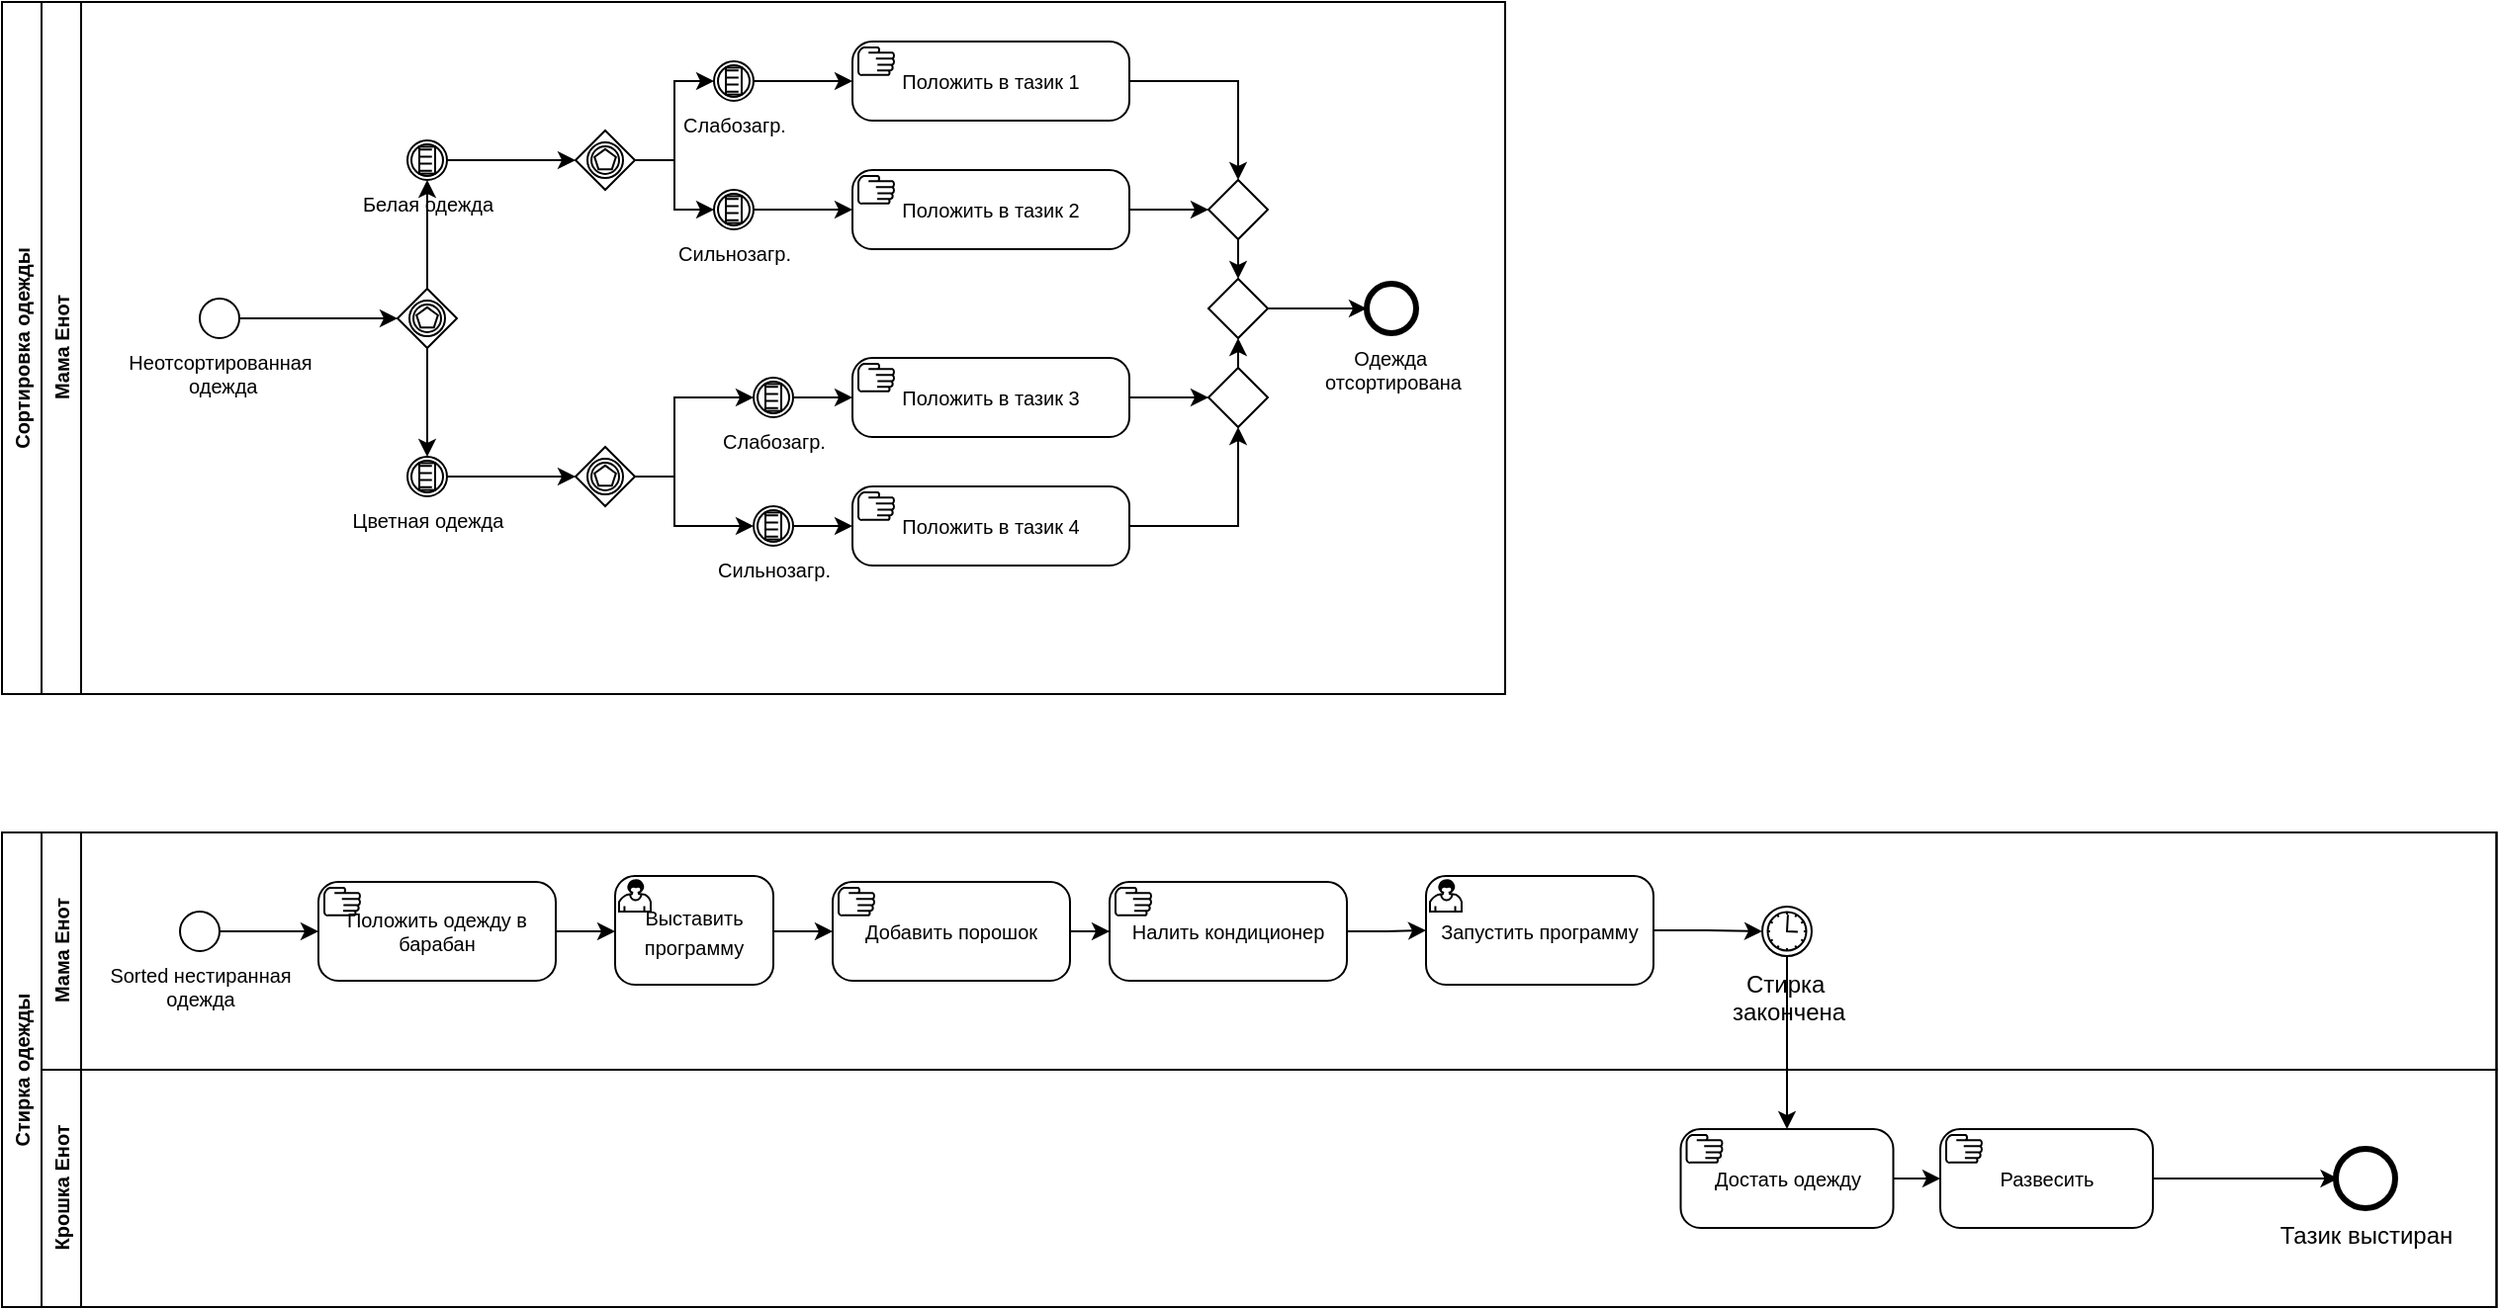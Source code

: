 <mxfile version="22.0.8" type="device">
  <diagram name="Страница — 1" id="QpXZ1xcy-4r-vBS7wL05">
    <mxGraphModel dx="1612" dy="837" grid="1" gridSize="10" guides="1" tooltips="1" connect="1" arrows="1" fold="1" page="1" pageScale="1" pageWidth="827" pageHeight="1169" math="0" shadow="0">
      <root>
        <mxCell id="0" />
        <mxCell id="1" parent="0" />
        <mxCell id="2GbZv-P4W4ZcHHJ4Q60G-1" value="Сортировка одежды&lt;br style=&quot;font-size: 10px;&quot;&gt;" style="swimlane;html=1;childLayout=stackLayout;resizeParent=1;resizeParentMax=0;horizontal=0;startSize=20;horizontalStack=0;whiteSpace=wrap;fontSize=10;" parent="1" vertex="1">
          <mxGeometry x="90" y="290" width="760" height="350" as="geometry" />
        </mxCell>
        <mxCell id="2GbZv-P4W4ZcHHJ4Q60G-2" value="Мама Енот&lt;br style=&quot;font-size: 10px;&quot;&gt;" style="swimlane;html=1;startSize=20;horizontal=0;fontSize=10;" parent="2GbZv-P4W4ZcHHJ4Q60G-1" vertex="1">
          <mxGeometry x="20" width="740" height="350" as="geometry" />
        </mxCell>
        <mxCell id="2GbZv-P4W4ZcHHJ4Q60G-7" style="edgeStyle=orthogonalEdgeStyle;rounded=0;orthogonalLoop=1;jettySize=auto;html=1;fontSize=10;" parent="2GbZv-P4W4ZcHHJ4Q60G-2" source="2GbZv-P4W4ZcHHJ4Q60G-5" target="2GbZv-P4W4ZcHHJ4Q60G-6" edge="1">
          <mxGeometry relative="1" as="geometry" />
        </mxCell>
        <mxCell id="2GbZv-P4W4ZcHHJ4Q60G-5" value="Неотсортированная&lt;br style=&quot;font-size: 10px;&quot;&gt;&amp;nbsp;одежда" style="points=[[0.145,0.145,0],[0.5,0,0],[0.855,0.145,0],[1,0.5,0],[0.855,0.855,0],[0.5,1,0],[0.145,0.855,0],[0,0.5,0]];shape=mxgraph.bpmn.event;html=1;verticalLabelPosition=bottom;labelBackgroundColor=#ffffff;verticalAlign=top;align=center;perimeter=ellipsePerimeter;outlineConnect=0;aspect=fixed;outline=standard;symbol=general;fontSize=10;" parent="2GbZv-P4W4ZcHHJ4Q60G-2" vertex="1">
          <mxGeometry x="80" y="150" width="20" height="20" as="geometry" />
        </mxCell>
        <mxCell id="2GbZv-P4W4ZcHHJ4Q60G-6" value="" style="points=[[0.25,0.25,0],[0.5,0,0],[0.75,0.25,0],[1,0.5,0],[0.75,0.75,0],[0.5,1,0],[0.25,0.75,0],[0,0.5,0]];shape=mxgraph.bpmn.gateway2;html=1;verticalLabelPosition=bottom;labelBackgroundColor=#ffffff;verticalAlign=top;align=center;perimeter=rhombusPerimeter;outlineConnect=0;outline=catching;symbol=multiple;fontSize=10;" parent="2GbZv-P4W4ZcHHJ4Q60G-2" vertex="1">
          <mxGeometry x="180" y="145" width="30" height="30" as="geometry" />
        </mxCell>
        <mxCell id="2GbZv-P4W4ZcHHJ4Q60G-8" value="Белая одежда" style="points=[[0.145,0.145,0],[0.5,0,0],[0.855,0.145,0],[1,0.5,0],[0.855,0.855,0],[0.5,1,0],[0.145,0.855,0],[0,0.5,0]];shape=mxgraph.bpmn.event;html=1;verticalLabelPosition=bottom;labelBackgroundColor=#ffffff;verticalAlign=top;align=center;perimeter=ellipsePerimeter;outlineConnect=0;aspect=fixed;outline=catching;symbol=conditional;fontSize=10;" parent="2GbZv-P4W4ZcHHJ4Q60G-2" vertex="1">
          <mxGeometry x="185" y="70" width="20" height="20" as="geometry" />
        </mxCell>
        <mxCell id="2GbZv-P4W4ZcHHJ4Q60G-9" style="edgeStyle=orthogonalEdgeStyle;rounded=0;orthogonalLoop=1;jettySize=auto;html=1;entryX=0.5;entryY=1;entryDx=0;entryDy=0;entryPerimeter=0;fontSize=10;" parent="2GbZv-P4W4ZcHHJ4Q60G-2" source="2GbZv-P4W4ZcHHJ4Q60G-6" target="2GbZv-P4W4ZcHHJ4Q60G-8" edge="1">
          <mxGeometry relative="1" as="geometry" />
        </mxCell>
        <mxCell id="2GbZv-P4W4ZcHHJ4Q60G-10" value="Цветная одежда" style="points=[[0.145,0.145,0],[0.5,0,0],[0.855,0.145,0],[1,0.5,0],[0.855,0.855,0],[0.5,1,0],[0.145,0.855,0],[0,0.5,0]];shape=mxgraph.bpmn.event;html=1;verticalLabelPosition=bottom;labelBackgroundColor=#ffffff;verticalAlign=top;align=center;perimeter=ellipsePerimeter;outlineConnect=0;aspect=fixed;outline=catching;symbol=conditional;fontSize=10;" parent="2GbZv-P4W4ZcHHJ4Q60G-2" vertex="1">
          <mxGeometry x="185" y="230" width="20" height="20" as="geometry" />
        </mxCell>
        <mxCell id="2GbZv-P4W4ZcHHJ4Q60G-11" style="edgeStyle=orthogonalEdgeStyle;rounded=0;orthogonalLoop=1;jettySize=auto;html=1;entryX=0.5;entryY=0;entryDx=0;entryDy=0;entryPerimeter=0;fontSize=10;" parent="2GbZv-P4W4ZcHHJ4Q60G-2" source="2GbZv-P4W4ZcHHJ4Q60G-6" target="2GbZv-P4W4ZcHHJ4Q60G-10" edge="1">
          <mxGeometry relative="1" as="geometry" />
        </mxCell>
        <mxCell id="2GbZv-P4W4ZcHHJ4Q60G-12" value="" style="points=[[0.25,0.25,0],[0.5,0,0],[0.75,0.25,0],[1,0.5,0],[0.75,0.75,0],[0.5,1,0],[0.25,0.75,0],[0,0.5,0]];shape=mxgraph.bpmn.gateway2;html=1;verticalLabelPosition=bottom;labelBackgroundColor=#ffffff;verticalAlign=top;align=center;perimeter=rhombusPerimeter;outlineConnect=0;outline=catching;symbol=multiple;fontSize=10;" parent="2GbZv-P4W4ZcHHJ4Q60G-2" vertex="1">
          <mxGeometry x="270" y="225" width="30" height="30" as="geometry" />
        </mxCell>
        <mxCell id="2GbZv-P4W4ZcHHJ4Q60G-13" value="" style="points=[[0.25,0.25,0],[0.5,0,0],[0.75,0.25,0],[1,0.5,0],[0.75,0.75,0],[0.5,1,0],[0.25,0.75,0],[0,0.5,0]];shape=mxgraph.bpmn.gateway2;html=1;verticalLabelPosition=bottom;labelBackgroundColor=#ffffff;verticalAlign=top;align=center;perimeter=rhombusPerimeter;outlineConnect=0;outline=catching;symbol=multiple;fontSize=10;" parent="2GbZv-P4W4ZcHHJ4Q60G-2" vertex="1">
          <mxGeometry x="270" y="65" width="30" height="30" as="geometry" />
        </mxCell>
        <mxCell id="2GbZv-P4W4ZcHHJ4Q60G-14" style="edgeStyle=orthogonalEdgeStyle;rounded=0;orthogonalLoop=1;jettySize=auto;html=1;entryX=0;entryY=0.5;entryDx=0;entryDy=0;entryPerimeter=0;fontSize=10;" parent="2GbZv-P4W4ZcHHJ4Q60G-2" source="2GbZv-P4W4ZcHHJ4Q60G-8" target="2GbZv-P4W4ZcHHJ4Q60G-13" edge="1">
          <mxGeometry relative="1" as="geometry" />
        </mxCell>
        <mxCell id="2GbZv-P4W4ZcHHJ4Q60G-15" style="edgeStyle=orthogonalEdgeStyle;rounded=0;orthogonalLoop=1;jettySize=auto;html=1;entryX=0;entryY=0.5;entryDx=0;entryDy=0;entryPerimeter=0;fontSize=10;" parent="2GbZv-P4W4ZcHHJ4Q60G-2" source="2GbZv-P4W4ZcHHJ4Q60G-10" target="2GbZv-P4W4ZcHHJ4Q60G-12" edge="1">
          <mxGeometry relative="1" as="geometry" />
        </mxCell>
        <mxCell id="2GbZv-P4W4ZcHHJ4Q60G-29" style="edgeStyle=orthogonalEdgeStyle;rounded=0;orthogonalLoop=1;jettySize=auto;html=1;fontSize=10;" parent="2GbZv-P4W4ZcHHJ4Q60G-2" source="2GbZv-P4W4ZcHHJ4Q60G-16" target="2GbZv-P4W4ZcHHJ4Q60G-26" edge="1">
          <mxGeometry relative="1" as="geometry" />
        </mxCell>
        <mxCell id="2GbZv-P4W4ZcHHJ4Q60G-16" value="Слабозагр." style="points=[[0.145,0.145,0],[0.5,0,0],[0.855,0.145,0],[1,0.5,0],[0.855,0.855,0],[0.5,1,0],[0.145,0.855,0],[0,0.5,0]];shape=mxgraph.bpmn.event;html=1;verticalLabelPosition=bottom;labelBackgroundColor=#ffffff;verticalAlign=top;align=center;perimeter=ellipsePerimeter;outlineConnect=0;aspect=fixed;outline=catching;symbol=conditional;fontSize=10;" parent="2GbZv-P4W4ZcHHJ4Q60G-2" vertex="1">
          <mxGeometry x="340" y="30" width="20" height="20" as="geometry" />
        </mxCell>
        <mxCell id="2GbZv-P4W4ZcHHJ4Q60G-17" value="Сильнозагр." style="points=[[0.145,0.145,0],[0.5,0,0],[0.855,0.145,0],[1,0.5,0],[0.855,0.855,0],[0.5,1,0],[0.145,0.855,0],[0,0.5,0]];shape=mxgraph.bpmn.event;html=1;verticalLabelPosition=bottom;labelBackgroundColor=#ffffff;verticalAlign=top;align=center;perimeter=ellipsePerimeter;outlineConnect=0;aspect=fixed;outline=catching;symbol=conditional;fontSize=10;" parent="2GbZv-P4W4ZcHHJ4Q60G-2" vertex="1">
          <mxGeometry x="340" y="95" width="20" height="20" as="geometry" />
        </mxCell>
        <mxCell id="2GbZv-P4W4ZcHHJ4Q60G-18" value="Слабозагр." style="points=[[0.145,0.145,0],[0.5,0,0],[0.855,0.145,0],[1,0.5,0],[0.855,0.855,0],[0.5,1,0],[0.145,0.855,0],[0,0.5,0]];shape=mxgraph.bpmn.event;html=1;verticalLabelPosition=bottom;labelBackgroundColor=#ffffff;verticalAlign=top;align=center;perimeter=ellipsePerimeter;outlineConnect=0;aspect=fixed;outline=catching;symbol=conditional;fontSize=10;" parent="2GbZv-P4W4ZcHHJ4Q60G-2" vertex="1">
          <mxGeometry x="360" y="190" width="20" height="20" as="geometry" />
        </mxCell>
        <mxCell id="2GbZv-P4W4ZcHHJ4Q60G-19" value="Сильнозагр." style="points=[[0.145,0.145,0],[0.5,0,0],[0.855,0.145,0],[1,0.5,0],[0.855,0.855,0],[0.5,1,0],[0.145,0.855,0],[0,0.5,0]];shape=mxgraph.bpmn.event;html=1;verticalLabelPosition=bottom;labelBackgroundColor=#ffffff;verticalAlign=top;align=center;perimeter=ellipsePerimeter;outlineConnect=0;aspect=fixed;outline=catching;symbol=conditional;fontSize=10;" parent="2GbZv-P4W4ZcHHJ4Q60G-2" vertex="1">
          <mxGeometry x="360" y="255" width="20" height="20" as="geometry" />
        </mxCell>
        <mxCell id="2GbZv-P4W4ZcHHJ4Q60G-20" style="edgeStyle=orthogonalEdgeStyle;rounded=0;orthogonalLoop=1;jettySize=auto;html=1;entryX=0;entryY=0.5;entryDx=0;entryDy=0;entryPerimeter=0;fontSize=10;" parent="2GbZv-P4W4ZcHHJ4Q60G-2" source="2GbZv-P4W4ZcHHJ4Q60G-12" target="2GbZv-P4W4ZcHHJ4Q60G-18" edge="1">
          <mxGeometry relative="1" as="geometry">
            <Array as="points">
              <mxPoint x="320" y="240" />
              <mxPoint x="320" y="200" />
            </Array>
          </mxGeometry>
        </mxCell>
        <mxCell id="2GbZv-P4W4ZcHHJ4Q60G-21" style="edgeStyle=orthogonalEdgeStyle;rounded=0;orthogonalLoop=1;jettySize=auto;html=1;entryX=0;entryY=0.5;entryDx=0;entryDy=0;entryPerimeter=0;fontSize=10;" parent="2GbZv-P4W4ZcHHJ4Q60G-2" source="2GbZv-P4W4ZcHHJ4Q60G-12" target="2GbZv-P4W4ZcHHJ4Q60G-19" edge="1">
          <mxGeometry relative="1" as="geometry">
            <Array as="points">
              <mxPoint x="320" y="240" />
              <mxPoint x="320" y="265" />
            </Array>
          </mxGeometry>
        </mxCell>
        <mxCell id="2GbZv-P4W4ZcHHJ4Q60G-22" style="edgeStyle=orthogonalEdgeStyle;rounded=0;orthogonalLoop=1;jettySize=auto;html=1;exitX=1;exitY=0.5;exitDx=0;exitDy=0;exitPerimeter=0;entryX=0;entryY=0.5;entryDx=0;entryDy=0;entryPerimeter=0;fontSize=10;" parent="2GbZv-P4W4ZcHHJ4Q60G-2" source="2GbZv-P4W4ZcHHJ4Q60G-13" target="2GbZv-P4W4ZcHHJ4Q60G-16" edge="1">
          <mxGeometry relative="1" as="geometry" />
        </mxCell>
        <mxCell id="2GbZv-P4W4ZcHHJ4Q60G-23" style="edgeStyle=orthogonalEdgeStyle;rounded=0;orthogonalLoop=1;jettySize=auto;html=1;entryX=0;entryY=0.5;entryDx=0;entryDy=0;entryPerimeter=0;fontSize=10;" parent="2GbZv-P4W4ZcHHJ4Q60G-2" source="2GbZv-P4W4ZcHHJ4Q60G-13" target="2GbZv-P4W4ZcHHJ4Q60G-17" edge="1">
          <mxGeometry relative="1" as="geometry" />
        </mxCell>
        <mxCell id="2GbZv-P4W4ZcHHJ4Q60G-26" value="Положить в тазик 1" style="points=[[0.25,0,0],[0.5,0,0],[0.75,0,0],[1,0.25,0],[1,0.5,0],[1,0.75,0],[0.75,1,0],[0.5,1,0],[0.25,1,0],[0,0.75,0],[0,0.5,0],[0,0.25,0]];shape=mxgraph.bpmn.task;whiteSpace=wrap;rectStyle=rounded;size=10;html=1;container=1;expand=0;collapsible=0;taskMarker=manual;fontSize=10;" parent="2GbZv-P4W4ZcHHJ4Q60G-2" vertex="1">
          <mxGeometry x="410" y="20" width="140" height="40" as="geometry" />
        </mxCell>
        <mxCell id="2GbZv-P4W4ZcHHJ4Q60G-27" value="Положить в тазик 2" style="points=[[0.25,0,0],[0.5,0,0],[0.75,0,0],[1,0.25,0],[1,0.5,0],[1,0.75,0],[0.75,1,0],[0.5,1,0],[0.25,1,0],[0,0.75,0],[0,0.5,0],[0,0.25,0]];shape=mxgraph.bpmn.task;whiteSpace=wrap;rectStyle=rounded;size=10;html=1;container=1;expand=0;collapsible=0;taskMarker=manual;fontSize=10;" parent="2GbZv-P4W4ZcHHJ4Q60G-2" vertex="1">
          <mxGeometry x="410" y="85" width="140" height="40" as="geometry" />
        </mxCell>
        <mxCell id="2GbZv-P4W4ZcHHJ4Q60G-28" style="edgeStyle=orthogonalEdgeStyle;rounded=0;orthogonalLoop=1;jettySize=auto;html=1;entryX=0;entryY=0.5;entryDx=0;entryDy=0;entryPerimeter=0;fontSize=10;" parent="2GbZv-P4W4ZcHHJ4Q60G-2" source="2GbZv-P4W4ZcHHJ4Q60G-17" target="2GbZv-P4W4ZcHHJ4Q60G-27" edge="1">
          <mxGeometry relative="1" as="geometry" />
        </mxCell>
        <mxCell id="2GbZv-P4W4ZcHHJ4Q60G-30" value="Положить в тазик 3" style="points=[[0.25,0,0],[0.5,0,0],[0.75,0,0],[1,0.25,0],[1,0.5,0],[1,0.75,0],[0.75,1,0],[0.5,1,0],[0.25,1,0],[0,0.75,0],[0,0.5,0],[0,0.25,0]];shape=mxgraph.bpmn.task;whiteSpace=wrap;rectStyle=rounded;size=10;html=1;container=1;expand=0;collapsible=0;taskMarker=manual;fontSize=10;" parent="2GbZv-P4W4ZcHHJ4Q60G-2" vertex="1">
          <mxGeometry x="410" y="180" width="140" height="40" as="geometry" />
        </mxCell>
        <mxCell id="2GbZv-P4W4ZcHHJ4Q60G-31" value="Положить в тазик 4" style="points=[[0.25,0,0],[0.5,0,0],[0.75,0,0],[1,0.25,0],[1,0.5,0],[1,0.75,0],[0.75,1,0],[0.5,1,0],[0.25,1,0],[0,0.75,0],[0,0.5,0],[0,0.25,0]];shape=mxgraph.bpmn.task;whiteSpace=wrap;rectStyle=rounded;size=10;html=1;container=1;expand=0;collapsible=0;taskMarker=manual;fontSize=10;" parent="2GbZv-P4W4ZcHHJ4Q60G-2" vertex="1">
          <mxGeometry x="410" y="245" width="140" height="40" as="geometry" />
        </mxCell>
        <mxCell id="2GbZv-P4W4ZcHHJ4Q60G-32" style="edgeStyle=orthogonalEdgeStyle;rounded=0;orthogonalLoop=1;jettySize=auto;html=1;exitX=1;exitY=0.5;exitDx=0;exitDy=0;exitPerimeter=0;entryX=0;entryY=0.5;entryDx=0;entryDy=0;entryPerimeter=0;fontSize=10;" parent="2GbZv-P4W4ZcHHJ4Q60G-2" source="2GbZv-P4W4ZcHHJ4Q60G-18" target="2GbZv-P4W4ZcHHJ4Q60G-30" edge="1">
          <mxGeometry relative="1" as="geometry" />
        </mxCell>
        <mxCell id="2GbZv-P4W4ZcHHJ4Q60G-33" style="edgeStyle=orthogonalEdgeStyle;rounded=0;orthogonalLoop=1;jettySize=auto;html=1;exitX=1;exitY=0.5;exitDx=0;exitDy=0;exitPerimeter=0;entryX=0;entryY=0.5;entryDx=0;entryDy=0;entryPerimeter=0;fontSize=10;" parent="2GbZv-P4W4ZcHHJ4Q60G-2" source="2GbZv-P4W4ZcHHJ4Q60G-19" target="2GbZv-P4W4ZcHHJ4Q60G-31" edge="1">
          <mxGeometry relative="1" as="geometry" />
        </mxCell>
        <mxCell id="2GbZv-P4W4ZcHHJ4Q60G-34" value="" style="points=[[0.25,0.25,0],[0.5,0,0],[0.75,0.25,0],[1,0.5,0],[0.75,0.75,0],[0.5,1,0],[0.25,0.75,0],[0,0.5,0]];shape=mxgraph.bpmn.gateway2;html=1;verticalLabelPosition=bottom;labelBackgroundColor=#ffffff;verticalAlign=top;align=center;perimeter=rhombusPerimeter;outlineConnect=0;outline=none;symbol=none;fontSize=10;" parent="2GbZv-P4W4ZcHHJ4Q60G-2" vertex="1">
          <mxGeometry x="590" y="185" width="30" height="30" as="geometry" />
        </mxCell>
        <mxCell id="2GbZv-P4W4ZcHHJ4Q60G-35" style="edgeStyle=orthogonalEdgeStyle;rounded=0;orthogonalLoop=1;jettySize=auto;html=1;entryX=0.5;entryY=1;entryDx=0;entryDy=0;entryPerimeter=0;fontSize=10;" parent="2GbZv-P4W4ZcHHJ4Q60G-2" source="2GbZv-P4W4ZcHHJ4Q60G-31" target="2GbZv-P4W4ZcHHJ4Q60G-34" edge="1">
          <mxGeometry relative="1" as="geometry" />
        </mxCell>
        <mxCell id="2GbZv-P4W4ZcHHJ4Q60G-36" style="edgeStyle=orthogonalEdgeStyle;rounded=0;orthogonalLoop=1;jettySize=auto;html=1;entryX=0;entryY=0.5;entryDx=0;entryDy=0;entryPerimeter=0;fontSize=10;" parent="2GbZv-P4W4ZcHHJ4Q60G-2" source="2GbZv-P4W4ZcHHJ4Q60G-30" target="2GbZv-P4W4ZcHHJ4Q60G-34" edge="1">
          <mxGeometry relative="1" as="geometry" />
        </mxCell>
        <mxCell id="2GbZv-P4W4ZcHHJ4Q60G-37" value="" style="points=[[0.25,0.25,0],[0.5,0,0],[0.75,0.25,0],[1,0.5,0],[0.75,0.75,0],[0.5,1,0],[0.25,0.75,0],[0,0.5,0]];shape=mxgraph.bpmn.gateway2;html=1;verticalLabelPosition=bottom;labelBackgroundColor=#ffffff;verticalAlign=top;align=center;perimeter=rhombusPerimeter;outlineConnect=0;outline=none;symbol=none;fontSize=10;" parent="2GbZv-P4W4ZcHHJ4Q60G-2" vertex="1">
          <mxGeometry x="590" y="90" width="30" height="30" as="geometry" />
        </mxCell>
        <mxCell id="2GbZv-P4W4ZcHHJ4Q60G-38" style="edgeStyle=orthogonalEdgeStyle;rounded=0;orthogonalLoop=1;jettySize=auto;html=1;entryX=0.5;entryY=0;entryDx=0;entryDy=0;entryPerimeter=0;fontSize=10;" parent="2GbZv-P4W4ZcHHJ4Q60G-2" source="2GbZv-P4W4ZcHHJ4Q60G-26" target="2GbZv-P4W4ZcHHJ4Q60G-37" edge="1">
          <mxGeometry relative="1" as="geometry">
            <Array as="points">
              <mxPoint x="605" y="40" />
            </Array>
          </mxGeometry>
        </mxCell>
        <mxCell id="2GbZv-P4W4ZcHHJ4Q60G-39" style="edgeStyle=orthogonalEdgeStyle;rounded=0;orthogonalLoop=1;jettySize=auto;html=1;entryX=0;entryY=0.5;entryDx=0;entryDy=0;entryPerimeter=0;fontSize=10;" parent="2GbZv-P4W4ZcHHJ4Q60G-2" source="2GbZv-P4W4ZcHHJ4Q60G-27" target="2GbZv-P4W4ZcHHJ4Q60G-37" edge="1">
          <mxGeometry relative="1" as="geometry" />
        </mxCell>
        <mxCell id="2GbZv-P4W4ZcHHJ4Q60G-40" value="" style="points=[[0.25,0.25,0],[0.5,0,0],[0.75,0.25,0],[1,0.5,0],[0.75,0.75,0],[0.5,1,0],[0.25,0.75,0],[0,0.5,0]];shape=mxgraph.bpmn.gateway2;html=1;verticalLabelPosition=bottom;labelBackgroundColor=#ffffff;verticalAlign=top;align=center;perimeter=rhombusPerimeter;outlineConnect=0;outline=none;symbol=none;fontSize=10;" parent="2GbZv-P4W4ZcHHJ4Q60G-2" vertex="1">
          <mxGeometry x="590" y="140" width="30" height="30" as="geometry" />
        </mxCell>
        <mxCell id="2GbZv-P4W4ZcHHJ4Q60G-41" style="edgeStyle=orthogonalEdgeStyle;rounded=0;orthogonalLoop=1;jettySize=auto;html=1;exitX=0.5;exitY=1;exitDx=0;exitDy=0;exitPerimeter=0;entryX=0.5;entryY=0;entryDx=0;entryDy=0;entryPerimeter=0;fontSize=10;" parent="2GbZv-P4W4ZcHHJ4Q60G-2" source="2GbZv-P4W4ZcHHJ4Q60G-37" target="2GbZv-P4W4ZcHHJ4Q60G-40" edge="1">
          <mxGeometry relative="1" as="geometry" />
        </mxCell>
        <mxCell id="2GbZv-P4W4ZcHHJ4Q60G-42" style="edgeStyle=orthogonalEdgeStyle;rounded=0;orthogonalLoop=1;jettySize=auto;html=1;exitX=0.5;exitY=0;exitDx=0;exitDy=0;exitPerimeter=0;entryX=0.5;entryY=1;entryDx=0;entryDy=0;entryPerimeter=0;fontSize=10;" parent="2GbZv-P4W4ZcHHJ4Q60G-2" source="2GbZv-P4W4ZcHHJ4Q60G-34" target="2GbZv-P4W4ZcHHJ4Q60G-40" edge="1">
          <mxGeometry relative="1" as="geometry" />
        </mxCell>
        <mxCell id="2GbZv-P4W4ZcHHJ4Q60G-43" value="Одежда&amp;nbsp;&lt;br style=&quot;font-size: 10px;&quot;&gt;отсортирована" style="points=[[0.145,0.145,0],[0.5,0,0],[0.855,0.145,0],[1,0.5,0],[0.855,0.855,0],[0.5,1,0],[0.145,0.855,0],[0,0.5,0]];shape=mxgraph.bpmn.event;html=1;verticalLabelPosition=bottom;labelBackgroundColor=#ffffff;verticalAlign=top;align=center;perimeter=ellipsePerimeter;outlineConnect=0;aspect=fixed;outline=end;symbol=terminate2;fontSize=10;" parent="2GbZv-P4W4ZcHHJ4Q60G-2" vertex="1">
          <mxGeometry x="670" y="142.5" width="25" height="25" as="geometry" />
        </mxCell>
        <mxCell id="2GbZv-P4W4ZcHHJ4Q60G-44" style="edgeStyle=orthogonalEdgeStyle;rounded=0;orthogonalLoop=1;jettySize=auto;html=1;entryX=0;entryY=0.5;entryDx=0;entryDy=0;entryPerimeter=0;fontSize=10;" parent="2GbZv-P4W4ZcHHJ4Q60G-2" source="2GbZv-P4W4ZcHHJ4Q60G-40" target="2GbZv-P4W4ZcHHJ4Q60G-43" edge="1">
          <mxGeometry relative="1" as="geometry" />
        </mxCell>
        <mxCell id="2GbZv-P4W4ZcHHJ4Q60G-45" value="Стирка одежды&lt;br style=&quot;font-size: 10px;&quot;&gt;" style="swimlane;html=1;childLayout=stackLayout;resizeParent=1;resizeParentMax=0;horizontal=0;startSize=20;horizontalStack=0;whiteSpace=wrap;fontSize=10;" parent="1" vertex="1">
          <mxGeometry x="90" y="710" width="1261.25" height="240" as="geometry" />
        </mxCell>
        <mxCell id="2GbZv-P4W4ZcHHJ4Q60G-46" value="Мама Енот&lt;br style=&quot;font-size: 10px;&quot;&gt;" style="swimlane;html=1;startSize=20;horizontal=0;fontSize=10;" parent="2GbZv-P4W4ZcHHJ4Q60G-45" vertex="1">
          <mxGeometry x="20" width="1241.25" height="120" as="geometry" />
        </mxCell>
        <mxCell id="2GbZv-P4W4ZcHHJ4Q60G-49" value="Sorted нестиранная&lt;br style=&quot;font-size: 10px;&quot;&gt;одежда" style="points=[[0.145,0.145,0],[0.5,0,0],[0.855,0.145,0],[1,0.5,0],[0.855,0.855,0],[0.5,1,0],[0.145,0.855,0],[0,0.5,0]];shape=mxgraph.bpmn.event;html=1;verticalLabelPosition=bottom;labelBackgroundColor=#ffffff;verticalAlign=top;align=center;perimeter=ellipsePerimeter;outlineConnect=0;aspect=fixed;outline=standard;symbol=general;fontSize=10;" parent="2GbZv-P4W4ZcHHJ4Q60G-46" vertex="1">
          <mxGeometry x="70" y="40" width="20" height="20" as="geometry" />
        </mxCell>
        <mxCell id="2GbZv-P4W4ZcHHJ4Q60G-50" value="Положить одежду в барабан" style="points=[[0.25,0,0],[0.5,0,0],[0.75,0,0],[1,0.25,0],[1,0.5,0],[1,0.75,0],[0.75,1,0],[0.5,1,0],[0.25,1,0],[0,0.75,0],[0,0.5,0],[0,0.25,0]];shape=mxgraph.bpmn.task;whiteSpace=wrap;rectStyle=rounded;size=10;html=1;container=1;expand=0;collapsible=0;taskMarker=manual;fontSize=10;" parent="2GbZv-P4W4ZcHHJ4Q60G-46" vertex="1">
          <mxGeometry x="140" y="25" width="120" height="50" as="geometry" />
        </mxCell>
        <mxCell id="2GbZv-P4W4ZcHHJ4Q60G-51" style="edgeStyle=orthogonalEdgeStyle;rounded=0;orthogonalLoop=1;jettySize=auto;html=1;entryX=0;entryY=0.5;entryDx=0;entryDy=0;entryPerimeter=0;fontSize=10;" parent="2GbZv-P4W4ZcHHJ4Q60G-46" source="2GbZv-P4W4ZcHHJ4Q60G-49" target="2GbZv-P4W4ZcHHJ4Q60G-50" edge="1">
          <mxGeometry relative="1" as="geometry" />
        </mxCell>
        <mxCell id="2GbZv-P4W4ZcHHJ4Q60G-53" style="edgeStyle=orthogonalEdgeStyle;rounded=0;orthogonalLoop=1;jettySize=auto;html=1;entryX=0;entryY=0.5;entryDx=0;entryDy=0;entryPerimeter=0;" parent="2GbZv-P4W4ZcHHJ4Q60G-46" source="2GbZv-P4W4ZcHHJ4Q60G-50" edge="1">
          <mxGeometry relative="1" as="geometry">
            <mxPoint x="290" y="50" as="targetPoint" />
          </mxGeometry>
        </mxCell>
        <mxCell id="2GbZv-P4W4ZcHHJ4Q60G-57" style="edgeStyle=orthogonalEdgeStyle;rounded=0;orthogonalLoop=1;jettySize=auto;html=1;" parent="2GbZv-P4W4ZcHHJ4Q60G-46" source="2GbZv-P4W4ZcHHJ4Q60G-54" target="2GbZv-P4W4ZcHHJ4Q60G-56" edge="1">
          <mxGeometry relative="1" as="geometry" />
        </mxCell>
        <mxCell id="2GbZv-P4W4ZcHHJ4Q60G-54" value="Добавить порошок" style="points=[[0.25,0,0],[0.5,0,0],[0.75,0,0],[1,0.25,0],[1,0.5,0],[1,0.75,0],[0.75,1,0],[0.5,1,0],[0.25,1,0],[0,0.75,0],[0,0.5,0],[0,0.25,0]];shape=mxgraph.bpmn.task;whiteSpace=wrap;rectStyle=rounded;size=10;html=1;container=1;expand=0;collapsible=0;taskMarker=manual;fontSize=10;" parent="2GbZv-P4W4ZcHHJ4Q60G-46" vertex="1">
          <mxGeometry x="400" y="25" width="120" height="50" as="geometry" />
        </mxCell>
        <mxCell id="2GbZv-P4W4ZcHHJ4Q60G-55" style="edgeStyle=orthogonalEdgeStyle;rounded=0;orthogonalLoop=1;jettySize=auto;html=1;entryX=0;entryY=0.5;entryDx=0;entryDy=0;entryPerimeter=0;" parent="2GbZv-P4W4ZcHHJ4Q60G-46" target="2GbZv-P4W4ZcHHJ4Q60G-54" edge="1">
          <mxGeometry relative="1" as="geometry">
            <mxPoint x="370" y="50" as="sourcePoint" />
          </mxGeometry>
        </mxCell>
        <mxCell id="2GbZv-P4W4ZcHHJ4Q60G-60" style="edgeStyle=orthogonalEdgeStyle;rounded=0;orthogonalLoop=1;jettySize=auto;html=1;" parent="2GbZv-P4W4ZcHHJ4Q60G-46" source="2GbZv-P4W4ZcHHJ4Q60G-56" target="2GbZv-P4W4ZcHHJ4Q60G-59" edge="1">
          <mxGeometry relative="1" as="geometry" />
        </mxCell>
        <mxCell id="2GbZv-P4W4ZcHHJ4Q60G-56" value="Налить кондиционер" style="points=[[0.25,0,0],[0.5,0,0],[0.75,0,0],[1,0.25,0],[1,0.5,0],[1,0.75,0],[0.75,1,0],[0.5,1,0],[0.25,1,0],[0,0.75,0],[0,0.5,0],[0,0.25,0]];shape=mxgraph.bpmn.task;whiteSpace=wrap;rectStyle=rounded;size=10;html=1;container=1;expand=0;collapsible=0;taskMarker=manual;fontSize=10;" parent="2GbZv-P4W4ZcHHJ4Q60G-46" vertex="1">
          <mxGeometry x="540" y="25" width="120" height="50" as="geometry" />
        </mxCell>
        <mxCell id="2GbZv-P4W4ZcHHJ4Q60G-59" value="&lt;font style=&quot;font-size: 10px;&quot;&gt;Запустить&lt;font style=&quot;font-size: 10px;&quot;&gt; &lt;/font&gt;программу&lt;/font&gt;" style="points=[[0.25,0,0],[0.5,0,0],[0.75,0,0],[1,0.25,0],[1,0.5,0],[1,0.75,0],[0.75,1,0],[0.5,1,0],[0.25,1,0],[0,0.75,0],[0,0.5,0],[0,0.25,0]];shape=mxgraph.bpmn.task;whiteSpace=wrap;rectStyle=rounded;size=10;html=1;container=1;expand=0;collapsible=0;taskMarker=user;" parent="2GbZv-P4W4ZcHHJ4Q60G-46" vertex="1">
          <mxGeometry x="700" y="22" width="115" height="55" as="geometry" />
        </mxCell>
        <mxCell id="2GbZv-P4W4ZcHHJ4Q60G-61" value="Стирка&amp;nbsp;&lt;br&gt;закончена" style="points=[[0.145,0.145,0],[0.5,0,0],[0.855,0.145,0],[1,0.5,0],[0.855,0.855,0],[0.5,1,0],[0.145,0.855,0],[0,0.5,0]];shape=mxgraph.bpmn.event;html=1;verticalLabelPosition=bottom;labelBackgroundColor=#ffffff;verticalAlign=top;align=center;perimeter=ellipsePerimeter;outlineConnect=0;aspect=fixed;outline=standard;symbol=timer;" parent="2GbZv-P4W4ZcHHJ4Q60G-46" vertex="1">
          <mxGeometry x="870" y="37.5" width="25" height="25" as="geometry" />
        </mxCell>
        <mxCell id="2GbZv-P4W4ZcHHJ4Q60G-62" style="edgeStyle=orthogonalEdgeStyle;rounded=0;orthogonalLoop=1;jettySize=auto;html=1;entryX=0;entryY=0.5;entryDx=0;entryDy=0;entryPerimeter=0;" parent="2GbZv-P4W4ZcHHJ4Q60G-46" source="2GbZv-P4W4ZcHHJ4Q60G-59" target="2GbZv-P4W4ZcHHJ4Q60G-61" edge="1">
          <mxGeometry relative="1" as="geometry" />
        </mxCell>
        <mxCell id="2GbZv-P4W4ZcHHJ4Q60G-68" value="&lt;span style=&quot;font-size: 10px;&quot;&gt;Выставить программу&lt;/span&gt;" style="points=[[0.25,0,0],[0.5,0,0],[0.75,0,0],[1,0.25,0],[1,0.5,0],[1,0.75,0],[0.75,1,0],[0.5,1,0],[0.25,1,0],[0,0.75,0],[0,0.5,0],[0,0.25,0]];shape=mxgraph.bpmn.task;whiteSpace=wrap;rectStyle=rounded;size=10;html=1;container=1;expand=0;collapsible=0;taskMarker=user;" parent="2GbZv-P4W4ZcHHJ4Q60G-46" vertex="1">
          <mxGeometry x="290" y="22" width="80" height="55" as="geometry" />
        </mxCell>
        <mxCell id="2GbZv-P4W4ZcHHJ4Q60G-48" value="Крошка Енот" style="swimlane;html=1;startSize=20;horizontal=0;fontSize=10;" parent="2GbZv-P4W4ZcHHJ4Q60G-45" vertex="1">
          <mxGeometry x="20" y="120" width="1241.25" height="120" as="geometry" />
        </mxCell>
        <mxCell id="2GbZv-P4W4ZcHHJ4Q60G-63" value="Достать одежду" style="points=[[0.25,0,0],[0.5,0,0],[0.75,0,0],[1,0.25,0],[1,0.5,0],[1,0.75,0],[0.75,1,0],[0.5,1,0],[0.25,1,0],[0,0.75,0],[0,0.5,0],[0,0.25,0]];shape=mxgraph.bpmn.task;whiteSpace=wrap;rectStyle=rounded;size=10;html=1;container=1;expand=0;collapsible=0;taskMarker=manual;fontSize=10;" parent="2GbZv-P4W4ZcHHJ4Q60G-48" vertex="1">
          <mxGeometry x="828.75" y="30" width="107.5" height="50" as="geometry" />
        </mxCell>
        <mxCell id="FskhN8-11FtAqAKkS-RL-2" value="" style="edgeStyle=orthogonalEdgeStyle;rounded=0;orthogonalLoop=1;jettySize=auto;html=1;" edge="1" parent="2GbZv-P4W4ZcHHJ4Q60G-48" source="2GbZv-P4W4ZcHHJ4Q60G-66">
          <mxGeometry relative="1" as="geometry">
            <mxPoint x="1161.25" y="55" as="targetPoint" />
          </mxGeometry>
        </mxCell>
        <mxCell id="2GbZv-P4W4ZcHHJ4Q60G-66" value="Развесить" style="points=[[0.25,0,0],[0.5,0,0],[0.75,0,0],[1,0.25,0],[1,0.5,0],[1,0.75,0],[0.75,1,0],[0.5,1,0],[0.25,1,0],[0,0.75,0],[0,0.5,0],[0,0.25,0]];shape=mxgraph.bpmn.task;whiteSpace=wrap;rectStyle=rounded;size=10;html=1;container=1;expand=0;collapsible=0;taskMarker=manual;fontSize=10;" parent="2GbZv-P4W4ZcHHJ4Q60G-48" vertex="1">
          <mxGeometry x="960" y="30" width="107.5" height="50" as="geometry" />
        </mxCell>
        <mxCell id="2GbZv-P4W4ZcHHJ4Q60G-67" style="edgeStyle=orthogonalEdgeStyle;rounded=0;orthogonalLoop=1;jettySize=auto;html=1;entryX=0;entryY=0.5;entryDx=0;entryDy=0;entryPerimeter=0;" parent="2GbZv-P4W4ZcHHJ4Q60G-48" source="2GbZv-P4W4ZcHHJ4Q60G-63" target="2GbZv-P4W4ZcHHJ4Q60G-66" edge="1">
          <mxGeometry relative="1" as="geometry" />
        </mxCell>
        <mxCell id="FskhN8-11FtAqAKkS-RL-3" value="Тазик выстиран" style="points=[[0.145,0.145,0],[0.5,0,0],[0.855,0.145,0],[1,0.5,0],[0.855,0.855,0],[0.5,1,0],[0.145,0.855,0],[0,0.5,0]];shape=mxgraph.bpmn.event;html=1;verticalLabelPosition=bottom;labelBackgroundColor=#ffffff;verticalAlign=top;align=center;perimeter=ellipsePerimeter;outlineConnect=0;aspect=fixed;outline=end;symbol=terminate2;" vertex="1" parent="2GbZv-P4W4ZcHHJ4Q60G-48">
          <mxGeometry x="1160" y="40" width="30" height="30" as="geometry" />
        </mxCell>
        <mxCell id="2GbZv-P4W4ZcHHJ4Q60G-64" style="edgeStyle=orthogonalEdgeStyle;rounded=0;orthogonalLoop=1;jettySize=auto;html=1;entryX=0.5;entryY=0;entryDx=0;entryDy=0;entryPerimeter=0;" parent="2GbZv-P4W4ZcHHJ4Q60G-45" source="2GbZv-P4W4ZcHHJ4Q60G-61" target="2GbZv-P4W4ZcHHJ4Q60G-63" edge="1">
          <mxGeometry relative="1" as="geometry" />
        </mxCell>
      </root>
    </mxGraphModel>
  </diagram>
</mxfile>
